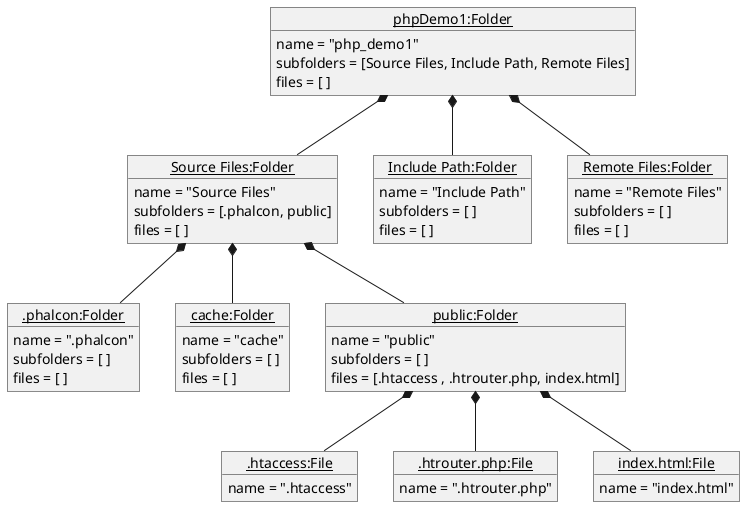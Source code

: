 @startuml

object "<u>phpDemo1:Folder</u>" as phpDemo1 {
    name = "php_demo1"
    subfolders = [Source Files, Include Path, Remote Files]
    files = [ ]
}

object "<u>Source Files:Folder</u>" as sourceFiles {
    name = "Source Files"
    subfolders = [.phalcon, public]
    files = [ ]
}

object "<u>Include Path:Folder</u>" as includePath {
    name = "Include Path"
    subfolders = [ ]
    files = [ ]
}

object "<u>Remote Files:Folder</u>" as remoteFiles {
    name = "Remote Files"
    subfolders = [ ]
    files = [ ]
}

object "<u>.phalcon:Folder</u>" as phalcon {
    name = ".phalcon"
    subfolders = [ ]
    files = [ ]
}
object "<u>cache:Folder</u>" as cache {
    name = "cache"
    subfolders = [ ]
    files = [ ]
}

object "<u>public:Folder</u>" as public {
    name = "public"
    subfolders = [ ]
    files = [.htaccess , .htrouter.php, index.html]
}

object "<u>.htaccess:File</u>" as htaccess {
    name = ".htaccess"
}

object "<u>.htrouter.php:File</u>" as htrouter {
    name = ".htrouter.php"
}

object "<u>index.html:File</u>" as index {
    name = "index.html"
}

phpDemo1 *-- sourceFiles
phpDemo1 *-- includePath
phpDemo1 *-- remoteFiles

sourceFiles *-- phalcon
sourceFiles *-- public
sourceFiles *-- cache


public *-- htaccess
public *-- htrouter
public *-- index

@enduml
